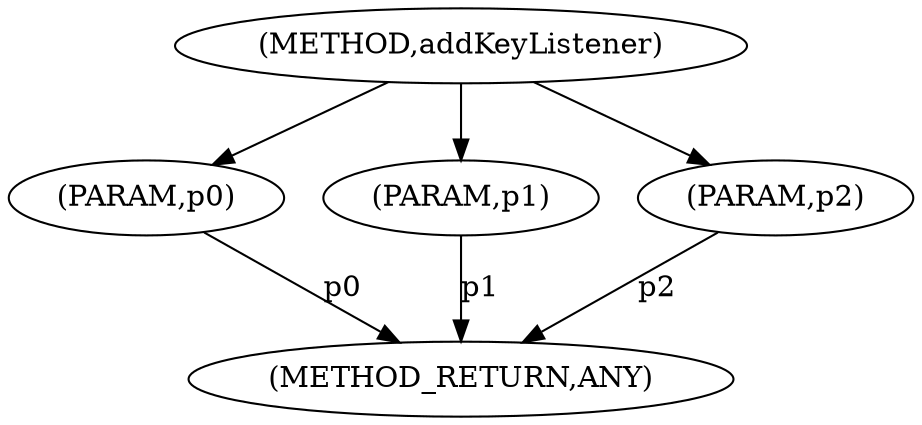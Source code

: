 digraph "addKeyListener" {  
"1407" [label = <(METHOD,addKeyListener)> ]
"1412" [label = <(METHOD_RETURN,ANY)> ]
"1408" [label = <(PARAM,p0)> ]
"1409" [label = <(PARAM,p1)> ]
"1410" [label = <(PARAM,p2)> ]
  "1408" -> "1412"  [ label = "p0"] 
  "1409" -> "1412"  [ label = "p1"] 
  "1410" -> "1412"  [ label = "p2"] 
  "1407" -> "1408" 
  "1407" -> "1409" 
  "1407" -> "1410" 
}
